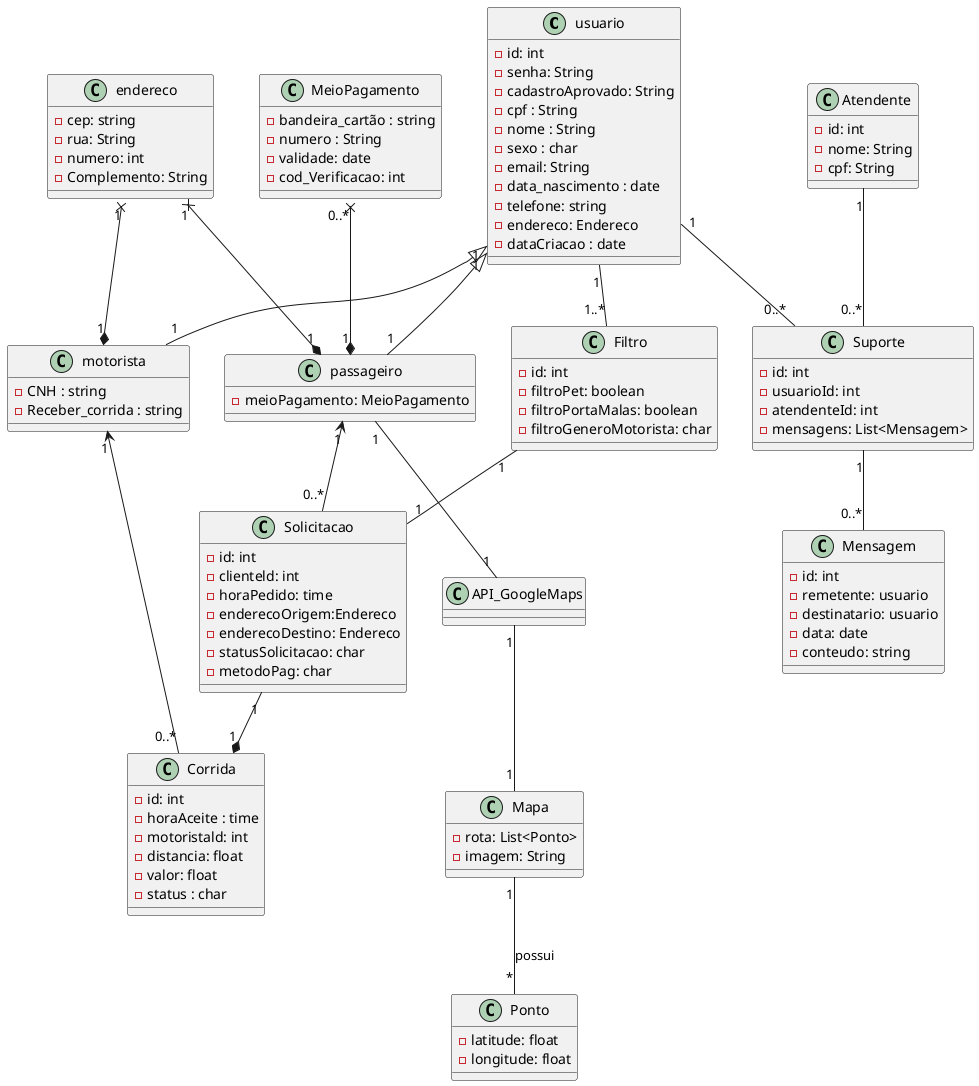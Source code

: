 @startuml
class usuario {
- id: int
- senha: String 
- cadastroAprovado: String
- cpf : String
- nome : String
- sexo : char
- email: String
- data_nascimento : date
- telefone: string
- endereco: Endereco 
- dataCriacao : date
}
class Solicitacao {
- id: int
- clienteld: int
- horaPedido: time
- enderecoOrigem:Endereco 
- enderecoDestino: Endereco 
- statusSolicitacao: char
- metodoPag: char
}

class Corrida {
- id: int
- horaAceite : time
- motoristald: int
- distancia: float
- valor: float
- status : char
}

class motorista
{
- CNH : string
- Receber_corrida : string
}
class passageiro
{
- meioPagamento: MeioPagamento
}

class endereco
{
- cep: string
- rua: String
- numero: int
- Complemento: String
}

class MeioPagamento{
- bandeira_cartão : string
- numero : String
- validade: date
- cod_Verificacao: int
}

class API_GoogleMaps {
}

class Mapa {
- rota: List<Ponto>
- imagem: String
}

class Ponto {
- latitude: float
- longitude: float
}

class Atendente {
- id: int
- nome: String
- cpf: String
}

class Mensagem {
- id: int
- remetente: usuario
- destinatario: usuario
- data: date
- conteudo: string
}

class Filtro {
- id: int
- filtroPet: boolean
- filtroPortaMalas: boolean
- filtroGeneroMotorista: char
}

class Suporte{
- id: int
- usuarioId: int
- atendenteId: int
- mensagens: List<Mensagem>
}

passageiro "1" *-up-x "0..*" MeioPagamento
passageiro "1" *-up-x "1" endereco
motorista "1" *-up-x "1" endereco
usuario "1" <|-down- "1" motorista
usuario "1" <|-right- "1" passageiro

passageiro"1" <-- "0..*"Solicitacao
motorista "1"<-- "0..*"Corrida
Solicitacao"1" --* "1"Corrida

passageiro "1" -- "1" API_GoogleMaps
API_GoogleMaps "1" -- "1" Mapa

usuario "1" -- "0..*" Suporte
Atendente "1" -- "0..*" Suporte
Suporte "1" -- "0..*" Mensagem

usuario "1" -- "1..*" Filtro
Filtro "1" -- "1" Solicitacao

Mapa "1" -- "*" Ponto : possui
@enduml